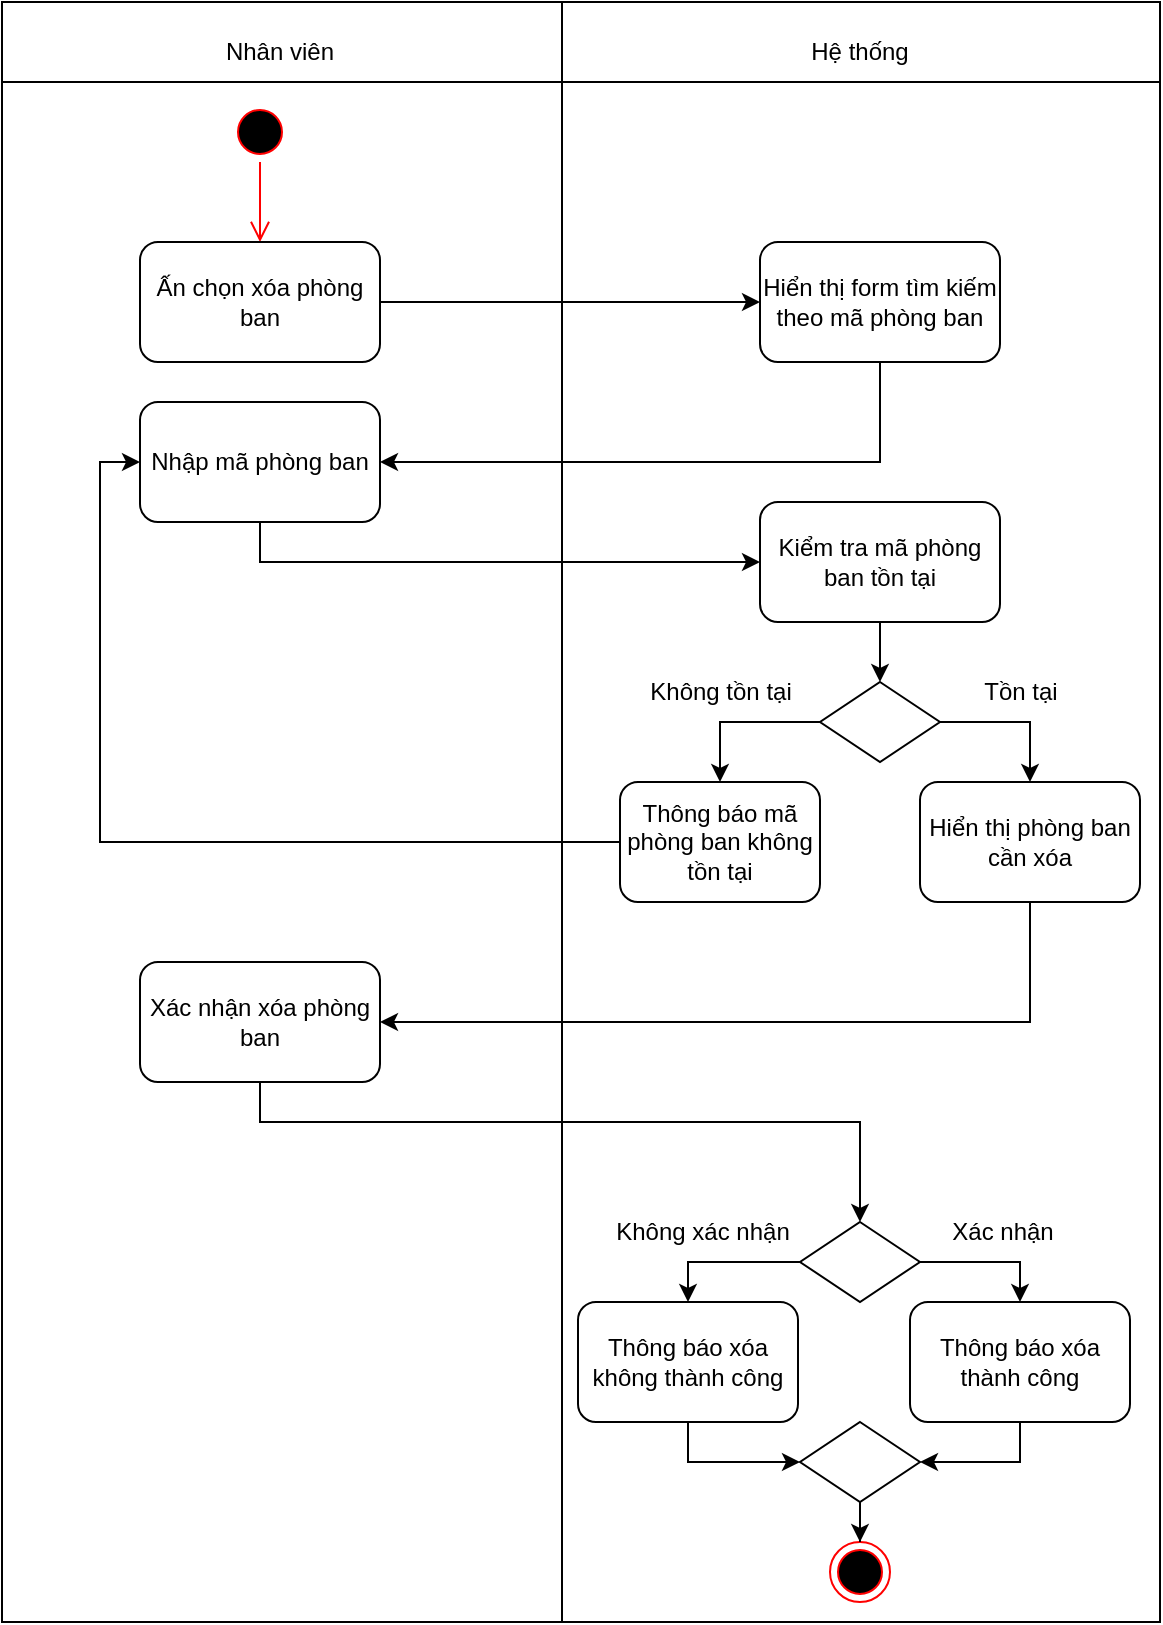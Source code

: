 <mxfile version="24.9.1">
  <diagram name="Trang-1" id="0knigIFlzXDlnCoVaFzN">
    <mxGraphModel dx="1050" dy="522" grid="1" gridSize="10" guides="1" tooltips="1" connect="1" arrows="1" fold="1" page="1" pageScale="1" pageWidth="827" pageHeight="1169" math="0" shadow="0">
      <root>
        <mxCell id="0" />
        <mxCell id="1" parent="0" />
        <mxCell id="qL6p13uKGtfWRZLd5ckP-184" value="" style="shape=internalStorage;whiteSpace=wrap;html=1;backgroundOutline=1;dx=280;dy=40;" parent="1" vertex="1">
          <mxGeometry x="71" y="40" width="579" height="810" as="geometry" />
        </mxCell>
        <mxCell id="qL6p13uKGtfWRZLd5ckP-185" value="Nhân viên" style="text;html=1;align=center;verticalAlign=middle;whiteSpace=wrap;rounded=0;" parent="1" vertex="1">
          <mxGeometry x="180" y="50" width="60" height="30" as="geometry" />
        </mxCell>
        <mxCell id="qL6p13uKGtfWRZLd5ckP-186" value="Hệ thống" style="text;html=1;align=center;verticalAlign=middle;whiteSpace=wrap;rounded=0;" parent="1" vertex="1">
          <mxGeometry x="470" y="50" width="60" height="30" as="geometry" />
        </mxCell>
        <mxCell id="qL6p13uKGtfWRZLd5ckP-187" value="" style="ellipse;html=1;shape=startState;fillColor=#000000;strokeColor=#ff0000;" parent="1" vertex="1">
          <mxGeometry x="185" y="90" width="30" height="30" as="geometry" />
        </mxCell>
        <mxCell id="qL6p13uKGtfWRZLd5ckP-188" value="" style="edgeStyle=orthogonalEdgeStyle;html=1;verticalAlign=bottom;endArrow=open;endSize=8;strokeColor=#ff0000;rounded=0;entryX=0.5;entryY=0;entryDx=0;entryDy=0;" parent="1" source="qL6p13uKGtfWRZLd5ckP-187" target="qL6p13uKGtfWRZLd5ckP-189" edge="1">
          <mxGeometry relative="1" as="geometry">
            <mxPoint x="240" y="160" as="targetPoint" />
            <Array as="points">
              <mxPoint x="200" y="140" />
              <mxPoint x="200" y="140" />
            </Array>
          </mxGeometry>
        </mxCell>
        <mxCell id="qL6p13uKGtfWRZLd5ckP-189" value="Ấn chọn xóa phòng ban" style="rounded=1;whiteSpace=wrap;html=1;" parent="1" vertex="1">
          <mxGeometry x="140" y="160" width="120" height="60" as="geometry" />
        </mxCell>
        <mxCell id="qL6p13uKGtfWRZLd5ckP-190" value="Hiển thị form tìm kiếm theo mã phòng ban" style="rounded=1;whiteSpace=wrap;html=1;" parent="1" vertex="1">
          <mxGeometry x="450" y="160" width="120" height="60" as="geometry" />
        </mxCell>
        <mxCell id="qL6p13uKGtfWRZLd5ckP-191" value="" style="endArrow=classic;html=1;rounded=0;exitX=1;exitY=0.5;exitDx=0;exitDy=0;" parent="1" source="qL6p13uKGtfWRZLd5ckP-189" target="qL6p13uKGtfWRZLd5ckP-190" edge="1">
          <mxGeometry width="50" height="50" relative="1" as="geometry">
            <mxPoint x="390" y="320" as="sourcePoint" />
            <mxPoint x="440" y="270" as="targetPoint" />
          </mxGeometry>
        </mxCell>
        <mxCell id="qL6p13uKGtfWRZLd5ckP-192" value="Nhập mã phòng ban" style="rounded=1;whiteSpace=wrap;html=1;" parent="1" vertex="1">
          <mxGeometry x="140" y="240" width="120" height="60" as="geometry" />
        </mxCell>
        <mxCell id="qL6p13uKGtfWRZLd5ckP-193" value="" style="endArrow=classic;html=1;rounded=0;exitX=0.5;exitY=1;exitDx=0;exitDy=0;entryX=1;entryY=0.5;entryDx=0;entryDy=0;" parent="1" source="qL6p13uKGtfWRZLd5ckP-190" target="qL6p13uKGtfWRZLd5ckP-192" edge="1">
          <mxGeometry width="50" height="50" relative="1" as="geometry">
            <mxPoint x="390" y="320" as="sourcePoint" />
            <mxPoint x="440" y="270" as="targetPoint" />
            <Array as="points">
              <mxPoint x="510" y="270" />
            </Array>
          </mxGeometry>
        </mxCell>
        <mxCell id="qL6p13uKGtfWRZLd5ckP-194" value="" style="endArrow=classic;html=1;rounded=0;exitX=0.5;exitY=1;exitDx=0;exitDy=0;entryX=0;entryY=0.5;entryDx=0;entryDy=0;" parent="1" source="qL6p13uKGtfWRZLd5ckP-192" target="qL6p13uKGtfWRZLd5ckP-195" edge="1">
          <mxGeometry width="50" height="50" relative="1" as="geometry">
            <mxPoint x="350" y="402.5" as="sourcePoint" />
            <mxPoint x="450" y="402.5" as="targetPoint" />
            <Array as="points">
              <mxPoint x="200" y="320" />
            </Array>
          </mxGeometry>
        </mxCell>
        <mxCell id="qL6p13uKGtfWRZLd5ckP-195" value="Kiểm tra mã phòng ban tồn tại" style="rounded=1;whiteSpace=wrap;html=1;" parent="1" vertex="1">
          <mxGeometry x="450" y="290" width="120" height="60" as="geometry" />
        </mxCell>
        <mxCell id="qL6p13uKGtfWRZLd5ckP-196" value="" style="endArrow=classic;html=1;rounded=0;exitX=0.5;exitY=1;exitDx=0;exitDy=0;" parent="1" source="qL6p13uKGtfWRZLd5ckP-195" target="qL6p13uKGtfWRZLd5ckP-197" edge="1">
          <mxGeometry width="50" height="50" relative="1" as="geometry">
            <mxPoint x="390" y="550" as="sourcePoint" />
            <mxPoint x="440" y="500" as="targetPoint" />
          </mxGeometry>
        </mxCell>
        <mxCell id="qL6p13uKGtfWRZLd5ckP-197" value="" style="rhombus;whiteSpace=wrap;html=1;" parent="1" vertex="1">
          <mxGeometry x="480" y="380" width="60" height="40" as="geometry" />
        </mxCell>
        <mxCell id="qL6p13uKGtfWRZLd5ckP-198" value="" style="endArrow=classic;html=1;rounded=0;exitX=0;exitY=0.5;exitDx=0;exitDy=0;" parent="1" source="qL6p13uKGtfWRZLd5ckP-197" target="qL6p13uKGtfWRZLd5ckP-200" edge="1">
          <mxGeometry width="50" height="50" relative="1" as="geometry">
            <mxPoint x="390" y="560" as="sourcePoint" />
            <mxPoint x="440" y="510" as="targetPoint" />
            <Array as="points">
              <mxPoint x="430" y="400" />
            </Array>
          </mxGeometry>
        </mxCell>
        <mxCell id="qL6p13uKGtfWRZLd5ckP-199" style="edgeStyle=orthogonalEdgeStyle;rounded=0;orthogonalLoop=1;jettySize=auto;html=1;entryX=0;entryY=0.5;entryDx=0;entryDy=0;" parent="1" source="qL6p13uKGtfWRZLd5ckP-200" target="qL6p13uKGtfWRZLd5ckP-192" edge="1">
          <mxGeometry relative="1" as="geometry" />
        </mxCell>
        <mxCell id="qL6p13uKGtfWRZLd5ckP-200" value="Thông báo mã phòng ban không tồn tại" style="rounded=1;whiteSpace=wrap;html=1;" parent="1" vertex="1">
          <mxGeometry x="380" y="430" width="100" height="60" as="geometry" />
        </mxCell>
        <mxCell id="qL6p13uKGtfWRZLd5ckP-201" value="" style="endArrow=classic;html=1;rounded=0;exitX=1;exitY=0.5;exitDx=0;exitDy=0;" parent="1" source="qL6p13uKGtfWRZLd5ckP-197" target="qL6p13uKGtfWRZLd5ckP-202" edge="1">
          <mxGeometry width="50" height="50" relative="1" as="geometry">
            <mxPoint x="390" y="460" as="sourcePoint" />
            <mxPoint x="440" y="410" as="targetPoint" />
            <Array as="points">
              <mxPoint x="585" y="400" />
            </Array>
          </mxGeometry>
        </mxCell>
        <mxCell id="qL6p13uKGtfWRZLd5ckP-202" value="Hiển thị phòng ban cần xóa" style="rounded=1;whiteSpace=wrap;html=1;" parent="1" vertex="1">
          <mxGeometry x="530" y="430" width="110" height="60" as="geometry" />
        </mxCell>
        <mxCell id="qL6p13uKGtfWRZLd5ckP-203" value="" style="ellipse;html=1;shape=endState;fillColor=#000000;strokeColor=#ff0000;" parent="1" vertex="1">
          <mxGeometry x="485" y="810" width="30" height="30" as="geometry" />
        </mxCell>
        <mxCell id="qL6p13uKGtfWRZLd5ckP-204" value="" style="endArrow=classic;html=1;rounded=0;exitX=0.5;exitY=1;exitDx=0;exitDy=0;entryX=1;entryY=0.5;entryDx=0;entryDy=0;" parent="1" source="qL6p13uKGtfWRZLd5ckP-202" target="qL6p13uKGtfWRZLd5ckP-208" edge="1">
          <mxGeometry width="50" height="50" relative="1" as="geometry">
            <mxPoint x="390" y="460" as="sourcePoint" />
            <mxPoint x="585" y="620" as="targetPoint" />
            <Array as="points">
              <mxPoint x="585" y="550" />
            </Array>
          </mxGeometry>
        </mxCell>
        <mxCell id="qL6p13uKGtfWRZLd5ckP-205" value="Không tồn tại" style="text;html=1;align=center;verticalAlign=middle;resizable=0;points=[];autosize=1;strokeColor=none;fillColor=none;" parent="1" vertex="1">
          <mxGeometry x="385" y="370" width="90" height="30" as="geometry" />
        </mxCell>
        <mxCell id="qL6p13uKGtfWRZLd5ckP-206" value="Tồn tại" style="text;html=1;align=center;verticalAlign=middle;resizable=0;points=[];autosize=1;strokeColor=none;fillColor=none;" parent="1" vertex="1">
          <mxGeometry x="550" y="370" width="60" height="30" as="geometry" />
        </mxCell>
        <mxCell id="qL6p13uKGtfWRZLd5ckP-207" style="edgeStyle=orthogonalEdgeStyle;rounded=0;orthogonalLoop=1;jettySize=auto;html=1;entryX=0.5;entryY=0;entryDx=0;entryDy=0;" parent="1" source="qL6p13uKGtfWRZLd5ckP-208" target="qL6p13uKGtfWRZLd5ckP-212" edge="1">
          <mxGeometry relative="1" as="geometry">
            <mxPoint x="440" y="600" as="targetPoint" />
            <Array as="points">
              <mxPoint x="200" y="600" />
              <mxPoint x="500" y="600" />
            </Array>
          </mxGeometry>
        </mxCell>
        <mxCell id="qL6p13uKGtfWRZLd5ckP-208" value="Xác nhận xóa phòng ban" style="rounded=1;whiteSpace=wrap;html=1;" parent="1" vertex="1">
          <mxGeometry x="140" y="520" width="120" height="60" as="geometry" />
        </mxCell>
        <mxCell id="qL6p13uKGtfWRZLd5ckP-209" value="" style="endArrow=classic;html=1;rounded=0;exitX=1;exitY=0.5;exitDx=0;exitDy=0;" parent="1" source="qL6p13uKGtfWRZLd5ckP-212" target="qL6p13uKGtfWRZLd5ckP-215" edge="1">
          <mxGeometry width="50" height="50" relative="1" as="geometry">
            <mxPoint x="381" y="730" as="sourcePoint" />
            <mxPoint x="431" y="680" as="targetPoint" />
            <Array as="points">
              <mxPoint x="580" y="670" />
            </Array>
          </mxGeometry>
        </mxCell>
        <mxCell id="qL6p13uKGtfWRZLd5ckP-210" value="Không xác nhận" style="text;html=1;align=center;verticalAlign=middle;resizable=0;points=[];autosize=1;strokeColor=none;fillColor=none;" parent="1" vertex="1">
          <mxGeometry x="366" y="640" width="110" height="30" as="geometry" />
        </mxCell>
        <mxCell id="qL6p13uKGtfWRZLd5ckP-211" value="Xác nhận" style="text;html=1;align=center;verticalAlign=middle;resizable=0;points=[];autosize=1;strokeColor=none;fillColor=none;" parent="1" vertex="1">
          <mxGeometry x="536" y="640" width="70" height="30" as="geometry" />
        </mxCell>
        <mxCell id="qL6p13uKGtfWRZLd5ckP-212" value="" style="rhombus;whiteSpace=wrap;html=1;" parent="1" vertex="1">
          <mxGeometry x="470" y="650" width="60" height="40" as="geometry" />
        </mxCell>
        <mxCell id="qL6p13uKGtfWRZLd5ckP-213" style="edgeStyle=orthogonalEdgeStyle;rounded=0;orthogonalLoop=1;jettySize=auto;html=1;entryX=0;entryY=0.5;entryDx=0;entryDy=0;exitX=0.5;exitY=1;exitDx=0;exitDy=0;" parent="1" target="qL6p13uKGtfWRZLd5ckP-219" edge="1">
          <mxGeometry relative="1" as="geometry">
            <mxPoint x="414" y="740" as="sourcePoint" />
            <Array as="points">
              <mxPoint x="414" y="770" />
            </Array>
          </mxGeometry>
        </mxCell>
        <mxCell id="qL6p13uKGtfWRZLd5ckP-214" style="edgeStyle=orthogonalEdgeStyle;rounded=0;orthogonalLoop=1;jettySize=auto;html=1;entryX=1;entryY=0.5;entryDx=0;entryDy=0;" parent="1" target="qL6p13uKGtfWRZLd5ckP-219" edge="1">
          <mxGeometry relative="1" as="geometry">
            <mxPoint x="580" y="740" as="sourcePoint" />
            <Array as="points">
              <mxPoint x="580" y="770" />
            </Array>
          </mxGeometry>
        </mxCell>
        <mxCell id="qL6p13uKGtfWRZLd5ckP-215" value="Thông báo xóa thành công" style="rounded=1;whiteSpace=wrap;html=1;" parent="1" vertex="1">
          <mxGeometry x="525" y="690" width="110" height="60" as="geometry" />
        </mxCell>
        <mxCell id="qL6p13uKGtfWRZLd5ckP-216" value="" style="edgeStyle=orthogonalEdgeStyle;rounded=0;orthogonalLoop=1;jettySize=auto;html=1;entryX=0.5;entryY=0;entryDx=0;entryDy=0;exitX=0;exitY=0.5;exitDx=0;exitDy=0;" parent="1" source="qL6p13uKGtfWRZLd5ckP-212" target="qL6p13uKGtfWRZLd5ckP-217" edge="1">
          <mxGeometry relative="1" as="geometry">
            <mxPoint x="470" y="670" as="sourcePoint" />
            <mxPoint x="491" y="825" as="targetPoint" />
            <Array as="points" />
          </mxGeometry>
        </mxCell>
        <mxCell id="qL6p13uKGtfWRZLd5ckP-217" value="Thông báo xóa không thành công" style="rounded=1;whiteSpace=wrap;html=1;" parent="1" vertex="1">
          <mxGeometry x="359" y="690" width="110" height="60" as="geometry" />
        </mxCell>
        <mxCell id="qL6p13uKGtfWRZLd5ckP-218" style="edgeStyle=orthogonalEdgeStyle;rounded=0;orthogonalLoop=1;jettySize=auto;html=1;" parent="1" source="qL6p13uKGtfWRZLd5ckP-219" target="qL6p13uKGtfWRZLd5ckP-203" edge="1">
          <mxGeometry relative="1" as="geometry" />
        </mxCell>
        <mxCell id="qL6p13uKGtfWRZLd5ckP-219" value="" style="rhombus;whiteSpace=wrap;html=1;" parent="1" vertex="1">
          <mxGeometry x="470" y="750" width="60" height="40" as="geometry" />
        </mxCell>
      </root>
    </mxGraphModel>
  </diagram>
</mxfile>
